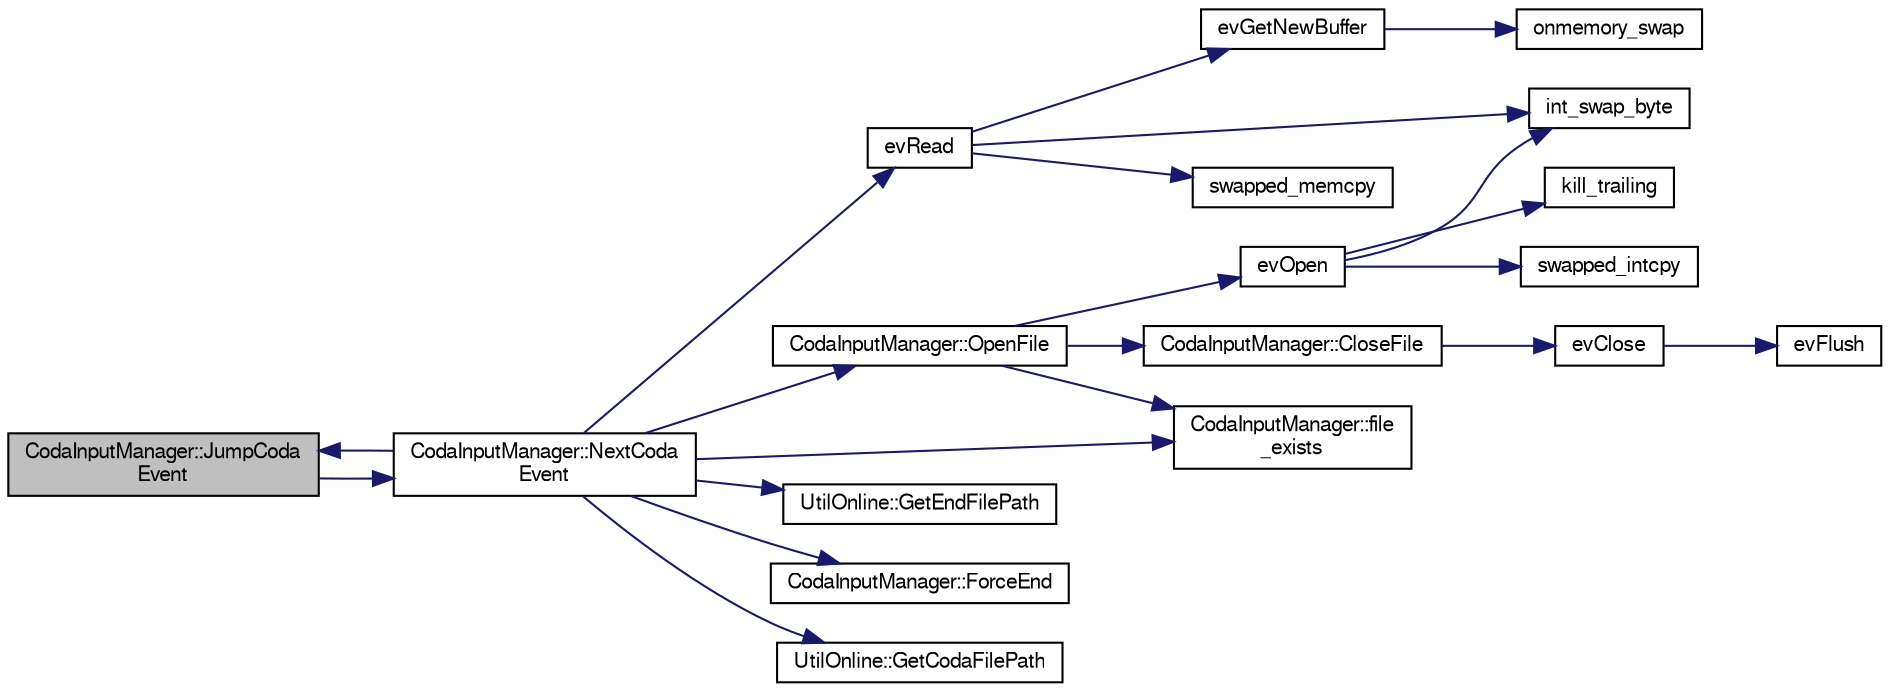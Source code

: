 digraph "CodaInputManager::JumpCodaEvent"
{
  bgcolor="transparent";
  edge [fontname="FreeSans",fontsize="10",labelfontname="FreeSans",labelfontsize="10"];
  node [fontname="FreeSans",fontsize="10",shape=record];
  rankdir="LR";
  Node1 [label="CodaInputManager::JumpCoda\lEvent",height=0.2,width=0.4,color="black", fillcolor="grey75", style="filled" fontcolor="black"];
  Node1 -> Node2 [color="midnightblue",fontsize="10",style="solid",fontname="FreeSans"];
  Node2 [label="CodaInputManager::NextCoda\lEvent",height=0.2,width=0.4,color="black",URL="$d9/de8/classCodaInputManager.html#aedda0f443ef8f023461c82dfc42c86c4"];
  Node2 -> Node3 [color="midnightblue",fontsize="10",style="solid",fontname="FreeSans"];
  Node3 [label="evRead",height=0.2,width=0.4,color="black",URL="$d9/dca/evio_8c.html#ad49f0b3e9d98e46c750b86c34e0a4cb6"];
  Node3 -> Node4 [color="midnightblue",fontsize="10",style="solid",fontname="FreeSans"];
  Node4 [label="evGetNewBuffer",height=0.2,width=0.4,color="black",URL="$d9/dca/evio_8c.html#afc9ef0a07a0bc472e3cde4e37a581c2f"];
  Node4 -> Node5 [color="midnightblue",fontsize="10",style="solid",fontname="FreeSans"];
  Node5 [label="onmemory_swap",height=0.2,width=0.4,color="black",URL="$d9/dca/evio_8c.html#ae3c41eeb7eb9a85d44383d77f54c09bd"];
  Node3 -> Node6 [color="midnightblue",fontsize="10",style="solid",fontname="FreeSans"];
  Node6 [label="int_swap_byte",height=0.2,width=0.4,color="black",URL="$d9/dca/evio_8c.html#af1412e237e0cf96798f8ee8c3e87b9cc"];
  Node3 -> Node7 [color="midnightblue",fontsize="10",style="solid",fontname="FreeSans"];
  Node7 [label="swapped_memcpy",height=0.2,width=0.4,color="black",URL="$d9/dca/evio_8c.html#aa5e03258123476c0f0588bc163ac7b1e"];
  Node2 -> Node8 [color="midnightblue",fontsize="10",style="solid",fontname="FreeSans"];
  Node8 [label="CodaInputManager::file\l_exists",height=0.2,width=0.4,color="black",URL="$d9/de8/classCodaInputManager.html#a4d6d936d724f91a01c136a3177ab9f59"];
  Node2 -> Node9 [color="midnightblue",fontsize="10",style="solid",fontname="FreeSans"];
  Node9 [label="UtilOnline::GetEndFilePath",height=0.2,width=0.4,color="black",URL="$df/da2/classUtilOnline.html#a92f69d90dfa5be7d62fdd4831764c8c6"];
  Node2 -> Node10 [color="midnightblue",fontsize="10",style="solid",fontname="FreeSans"];
  Node10 [label="CodaInputManager::ForceEnd",height=0.2,width=0.4,color="black",URL="$d9/de8/classCodaInputManager.html#a67044b0a612db9e13c07e64416bdeb89"];
  Node2 -> Node11 [color="midnightblue",fontsize="10",style="solid",fontname="FreeSans"];
  Node11 [label="UtilOnline::GetCodaFilePath",height=0.2,width=0.4,color="black",URL="$df/da2/classUtilOnline.html#a5faca824537c6685f7da5bc8c55404df"];
  Node2 -> Node12 [color="midnightblue",fontsize="10",style="solid",fontname="FreeSans"];
  Node12 [label="CodaInputManager::OpenFile",height=0.2,width=0.4,color="black",URL="$d9/de8/classCodaInputManager.html#a010f2f99cd72b21042c534a0236c3151"];
  Node12 -> Node8 [color="midnightblue",fontsize="10",style="solid",fontname="FreeSans"];
  Node12 -> Node13 [color="midnightblue",fontsize="10",style="solid",fontname="FreeSans"];
  Node13 [label="CodaInputManager::CloseFile",height=0.2,width=0.4,color="black",URL="$d9/de8/classCodaInputManager.html#a683d92ec87ad857149fcabc1e7d8471a"];
  Node13 -> Node14 [color="midnightblue",fontsize="10",style="solid",fontname="FreeSans"];
  Node14 [label="evClose",height=0.2,width=0.4,color="black",URL="$d9/dca/evio_8c.html#a2f48414e60ed98e36184c0d714927134"];
  Node14 -> Node15 [color="midnightblue",fontsize="10",style="solid",fontname="FreeSans"];
  Node15 [label="evFlush",height=0.2,width=0.4,color="black",URL="$d9/dca/evio_8c.html#acb33f16a6cc76b4da916bfd03181de96"];
  Node12 -> Node16 [color="midnightblue",fontsize="10",style="solid",fontname="FreeSans"];
  Node16 [label="evOpen",height=0.2,width=0.4,color="black",URL="$d9/dca/evio_8c.html#abe7e79c9336111cd6aeb9d8f37fd1101"];
  Node16 -> Node6 [color="midnightblue",fontsize="10",style="solid",fontname="FreeSans"];
  Node16 -> Node17 [color="midnightblue",fontsize="10",style="solid",fontname="FreeSans"];
  Node17 [label="kill_trailing",height=0.2,width=0.4,color="black",URL="$d9/dca/evio_8c.html#ac64821bbb60806b36efae710468d2b31"];
  Node16 -> Node18 [color="midnightblue",fontsize="10",style="solid",fontname="FreeSans"];
  Node18 [label="swapped_intcpy",height=0.2,width=0.4,color="black",URL="$d9/dca/evio_8c.html#a8941d1ffdddcc0ce2d4612dc50fcd52f"];
  Node2 -> Node1 [color="midnightblue",fontsize="10",style="solid",fontname="FreeSans"];
}
